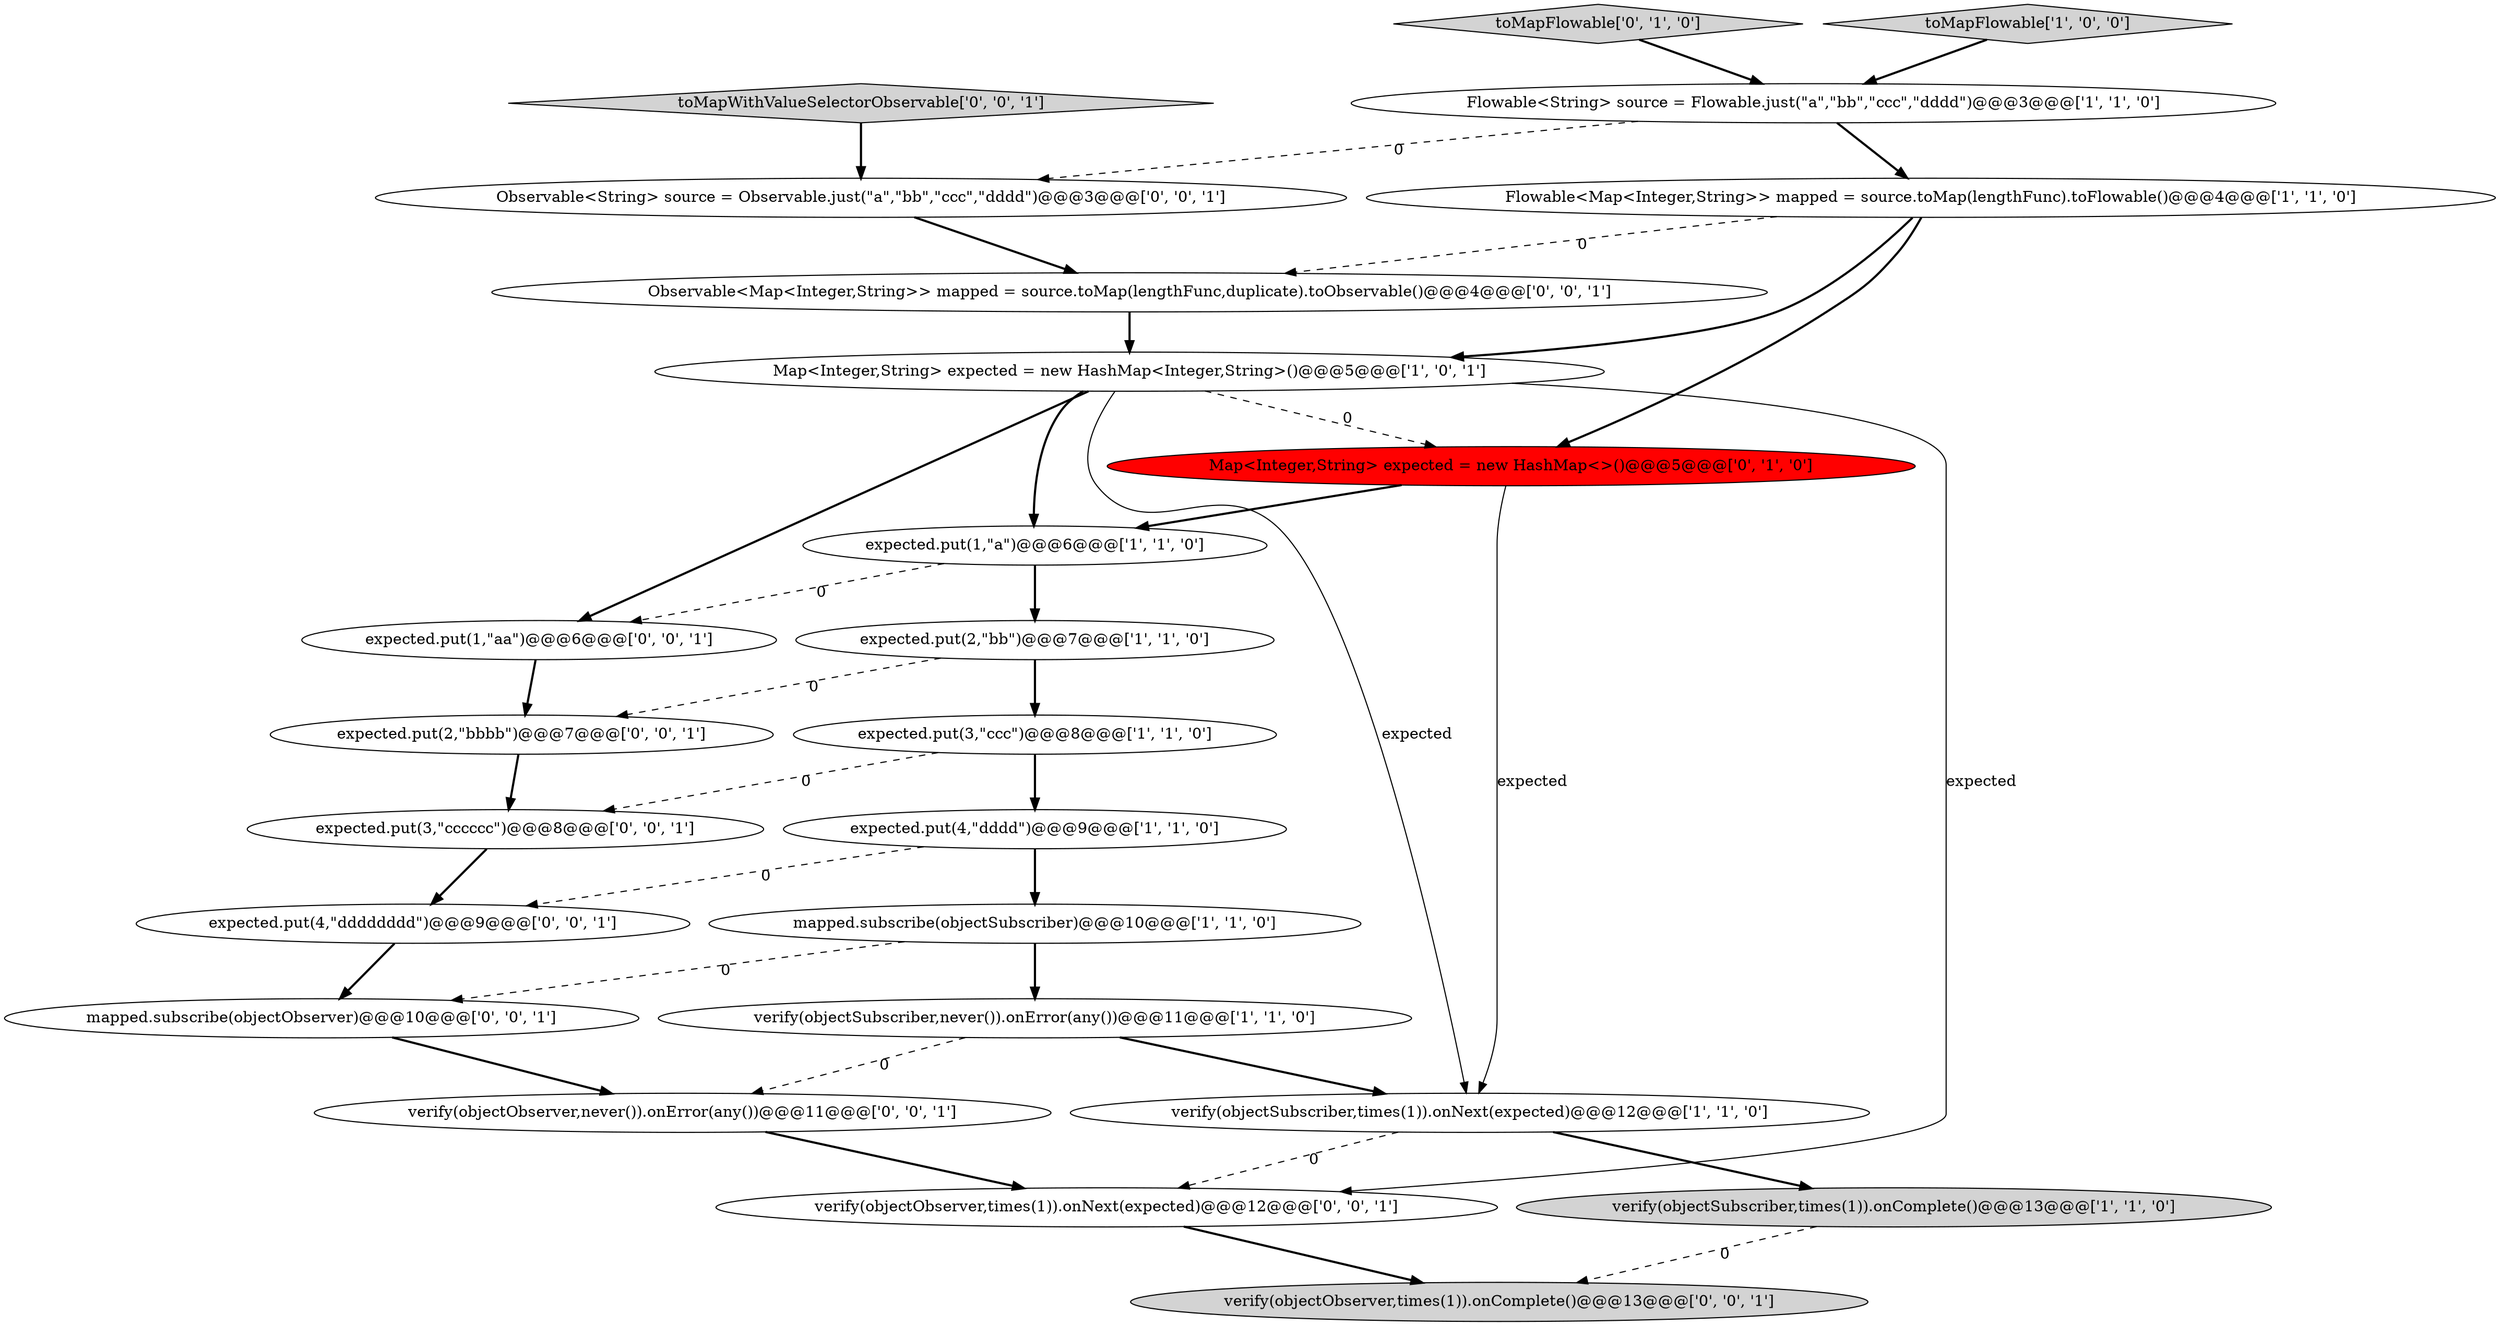 digraph {
18 [style = filled, label = "expected.put(3,\"cccccc\")@@@8@@@['0', '0', '1']", fillcolor = white, shape = ellipse image = "AAA0AAABBB3BBB"];
6 [style = filled, label = "Flowable<Map<Integer,String>> mapped = source.toMap(lengthFunc).toFlowable()@@@4@@@['1', '1', '0']", fillcolor = white, shape = ellipse image = "AAA0AAABBB1BBB"];
0 [style = filled, label = "Flowable<String> source = Flowable.just(\"a\",\"bb\",\"ccc\",\"dddd\")@@@3@@@['1', '1', '0']", fillcolor = white, shape = ellipse image = "AAA0AAABBB1BBB"];
13 [style = filled, label = "Map<Integer,String> expected = new HashMap<>()@@@5@@@['0', '1', '0']", fillcolor = red, shape = ellipse image = "AAA1AAABBB2BBB"];
22 [style = filled, label = "Observable<Map<Integer,String>> mapped = source.toMap(lengthFunc,duplicate).toObservable()@@@4@@@['0', '0', '1']", fillcolor = white, shape = ellipse image = "AAA0AAABBB3BBB"];
10 [style = filled, label = "expected.put(2,\"bb\")@@@7@@@['1', '1', '0']", fillcolor = white, shape = ellipse image = "AAA0AAABBB1BBB"];
12 [style = filled, label = "toMapFlowable['0', '1', '0']", fillcolor = lightgray, shape = diamond image = "AAA0AAABBB2BBB"];
5 [style = filled, label = "Map<Integer,String> expected = new HashMap<Integer,String>()@@@5@@@['1', '0', '1']", fillcolor = white, shape = ellipse image = "AAA0AAABBB1BBB"];
16 [style = filled, label = "verify(objectObserver,times(1)).onComplete()@@@13@@@['0', '0', '1']", fillcolor = lightgray, shape = ellipse image = "AAA0AAABBB3BBB"];
21 [style = filled, label = "mapped.subscribe(objectObserver)@@@10@@@['0', '0', '1']", fillcolor = white, shape = ellipse image = "AAA0AAABBB3BBB"];
9 [style = filled, label = "verify(objectSubscriber,times(1)).onNext(expected)@@@12@@@['1', '1', '0']", fillcolor = white, shape = ellipse image = "AAA0AAABBB1BBB"];
4 [style = filled, label = "verify(objectSubscriber,times(1)).onComplete()@@@13@@@['1', '1', '0']", fillcolor = lightgray, shape = ellipse image = "AAA0AAABBB1BBB"];
2 [style = filled, label = "expected.put(4,\"dddd\")@@@9@@@['1', '1', '0']", fillcolor = white, shape = ellipse image = "AAA0AAABBB1BBB"];
7 [style = filled, label = "expected.put(1,\"a\")@@@6@@@['1', '1', '0']", fillcolor = white, shape = ellipse image = "AAA0AAABBB1BBB"];
23 [style = filled, label = "expected.put(1,\"aa\")@@@6@@@['0', '0', '1']", fillcolor = white, shape = ellipse image = "AAA0AAABBB3BBB"];
24 [style = filled, label = "verify(objectObserver,times(1)).onNext(expected)@@@12@@@['0', '0', '1']", fillcolor = white, shape = ellipse image = "AAA0AAABBB3BBB"];
14 [style = filled, label = "expected.put(2,\"bbbb\")@@@7@@@['0', '0', '1']", fillcolor = white, shape = ellipse image = "AAA0AAABBB3BBB"];
1 [style = filled, label = "expected.put(3,\"ccc\")@@@8@@@['1', '1', '0']", fillcolor = white, shape = ellipse image = "AAA0AAABBB1BBB"];
11 [style = filled, label = "mapped.subscribe(objectSubscriber)@@@10@@@['1', '1', '0']", fillcolor = white, shape = ellipse image = "AAA0AAABBB1BBB"];
3 [style = filled, label = "toMapFlowable['1', '0', '0']", fillcolor = lightgray, shape = diamond image = "AAA0AAABBB1BBB"];
8 [style = filled, label = "verify(objectSubscriber,never()).onError(any())@@@11@@@['1', '1', '0']", fillcolor = white, shape = ellipse image = "AAA0AAABBB1BBB"];
15 [style = filled, label = "verify(objectObserver,never()).onError(any())@@@11@@@['0', '0', '1']", fillcolor = white, shape = ellipse image = "AAA0AAABBB3BBB"];
17 [style = filled, label = "Observable<String> source = Observable.just(\"a\",\"bb\",\"ccc\",\"dddd\")@@@3@@@['0', '0', '1']", fillcolor = white, shape = ellipse image = "AAA0AAABBB3BBB"];
19 [style = filled, label = "expected.put(4,\"dddddddd\")@@@9@@@['0', '0', '1']", fillcolor = white, shape = ellipse image = "AAA0AAABBB3BBB"];
20 [style = filled, label = "toMapWithValueSelectorObservable['0', '0', '1']", fillcolor = lightgray, shape = diamond image = "AAA0AAABBB3BBB"];
5->13 [style = dashed, label="0"];
20->17 [style = bold, label=""];
2->19 [style = dashed, label="0"];
5->9 [style = solid, label="expected"];
7->23 [style = dashed, label="0"];
4->16 [style = dashed, label="0"];
5->23 [style = bold, label=""];
9->24 [style = dashed, label="0"];
0->6 [style = bold, label=""];
7->10 [style = bold, label=""];
21->15 [style = bold, label=""];
9->4 [style = bold, label=""];
8->15 [style = dashed, label="0"];
18->19 [style = bold, label=""];
1->18 [style = dashed, label="0"];
17->22 [style = bold, label=""];
12->0 [style = bold, label=""];
0->17 [style = dashed, label="0"];
22->5 [style = bold, label=""];
6->22 [style = dashed, label="0"];
3->0 [style = bold, label=""];
23->14 [style = bold, label=""];
24->16 [style = bold, label=""];
6->5 [style = bold, label=""];
13->7 [style = bold, label=""];
6->13 [style = bold, label=""];
15->24 [style = bold, label=""];
8->9 [style = bold, label=""];
5->7 [style = bold, label=""];
11->8 [style = bold, label=""];
14->18 [style = bold, label=""];
1->2 [style = bold, label=""];
13->9 [style = solid, label="expected"];
11->21 [style = dashed, label="0"];
10->1 [style = bold, label=""];
5->24 [style = solid, label="expected"];
2->11 [style = bold, label=""];
10->14 [style = dashed, label="0"];
19->21 [style = bold, label=""];
}
